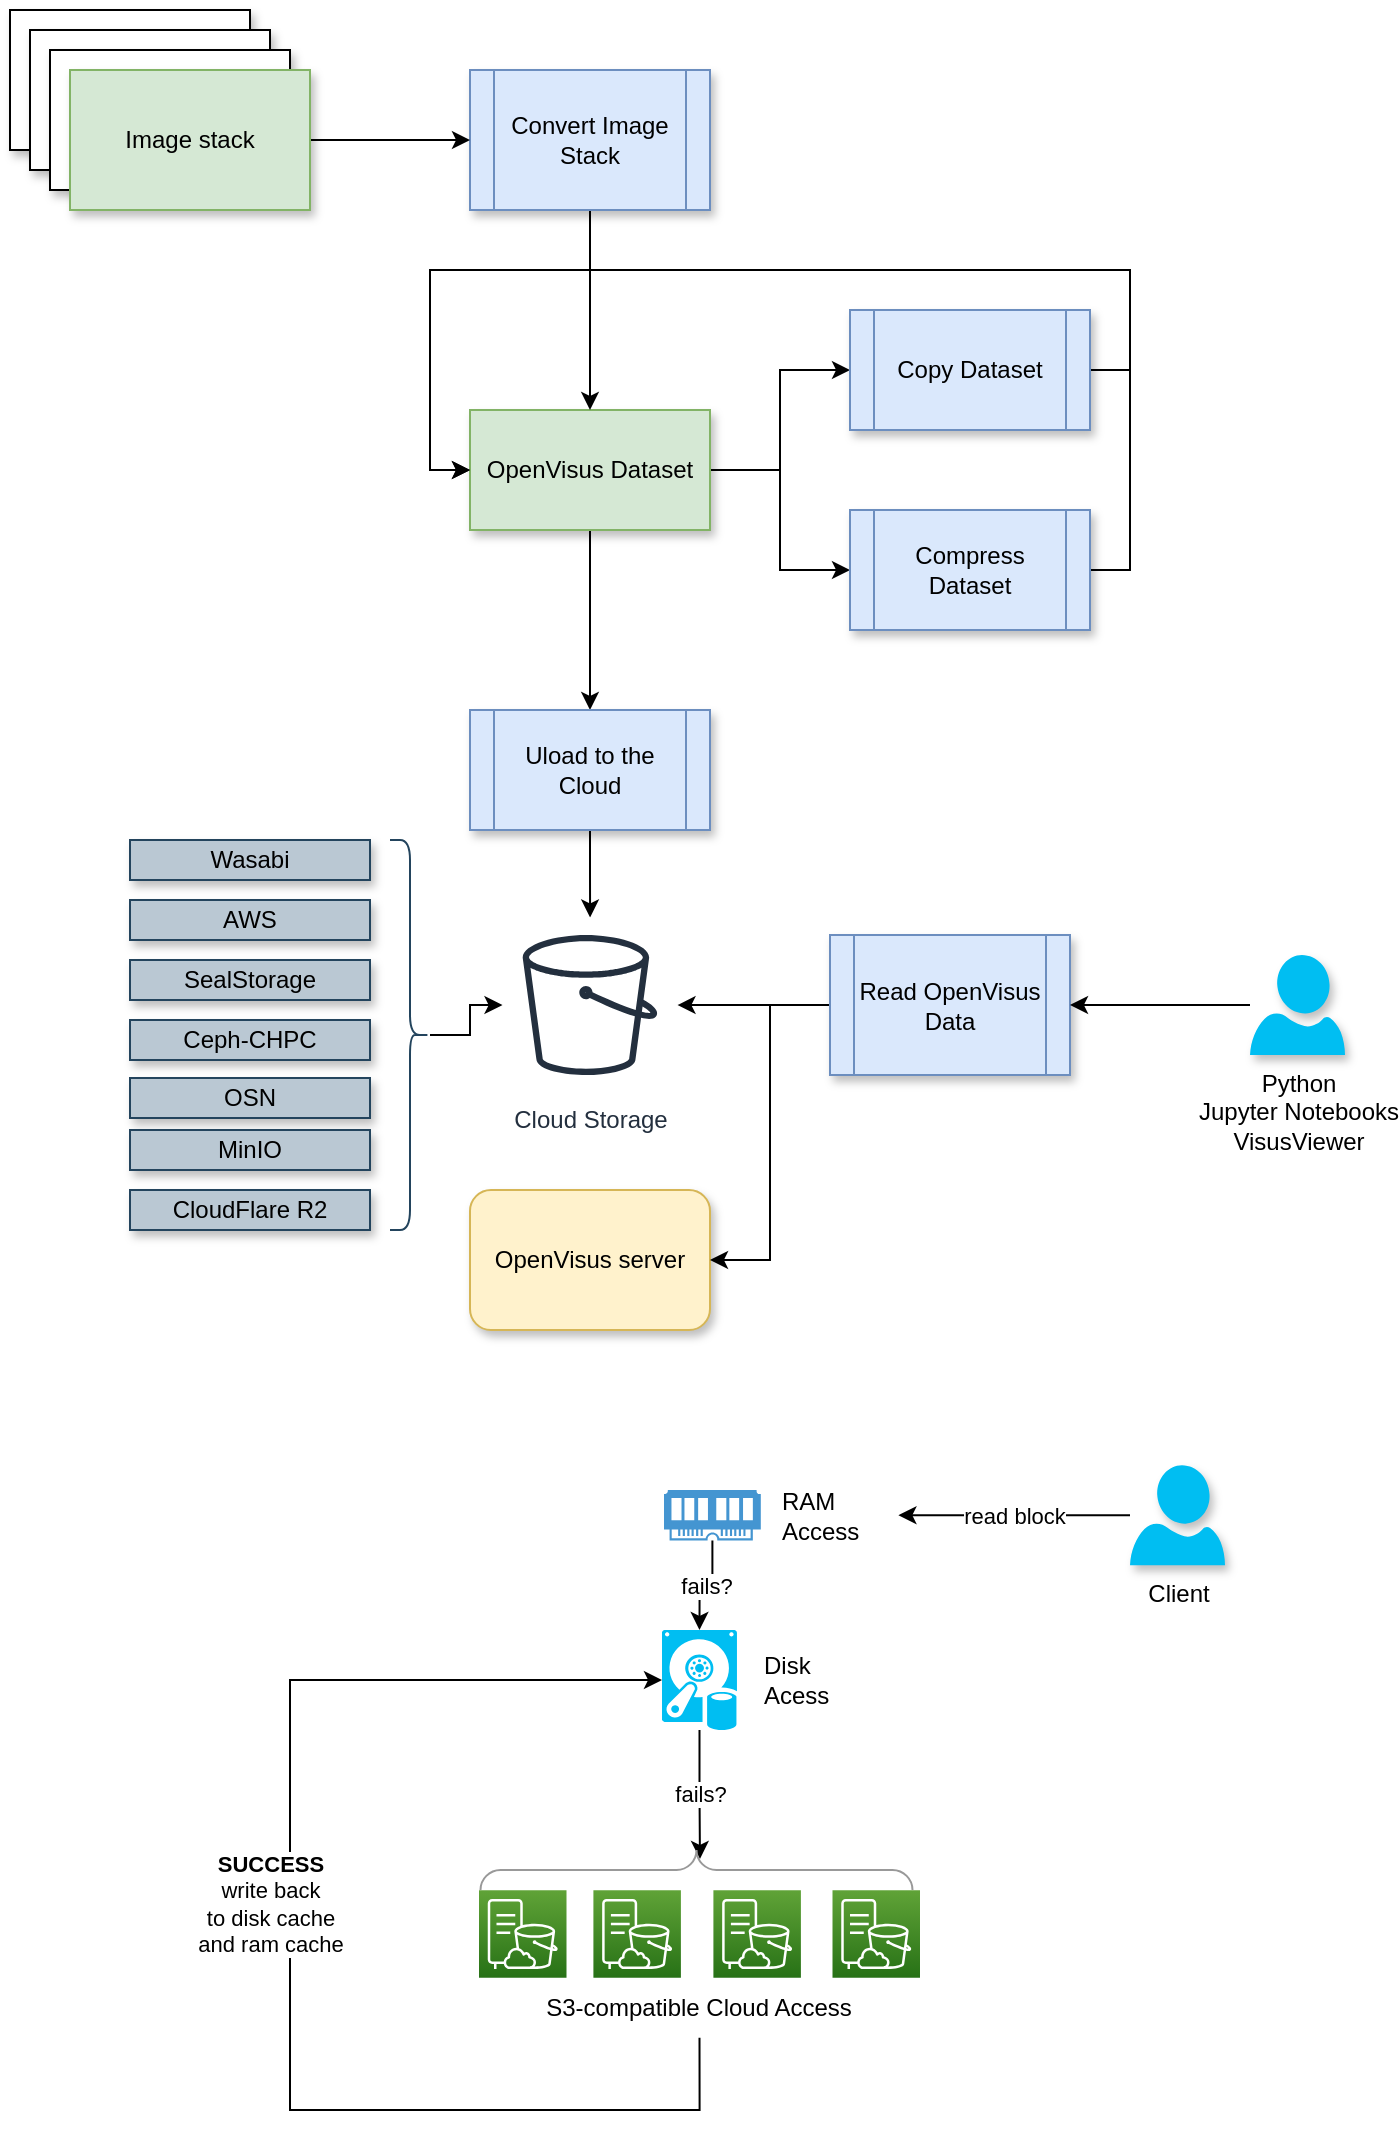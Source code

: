 <mxfile version="20.2.3" type="device"><diagram id="0JIthn8J01SLtCgRlbRt" name="Page-1"><mxGraphModel dx="1049" dy="843" grid="1" gridSize="10" guides="1" tooltips="1" connect="1" arrows="1" fold="1" page="1" pageScale="1" pageWidth="850" pageHeight="1100" math="0" shadow="0"><root><mxCell id="0"/><mxCell id="1" parent="0"/><mxCell id="6HhECbit2GfQq6PjedMG-1" value="Image stack" style="rounded=0;whiteSpace=wrap;html=1;shadow=1;fontStyle=0" parent="1" vertex="1"><mxGeometry x="50" y="190" width="120" height="70" as="geometry"/></mxCell><mxCell id="6HhECbit2GfQq6PjedMG-10" style="edgeStyle=orthogonalEdgeStyle;rounded=0;orthogonalLoop=1;jettySize=auto;html=1;entryX=0;entryY=0.5;entryDx=0;entryDy=0;fontStyle=0" parent="1" source="6HhECbit2GfQq6PjedMG-2" target="6HhECbit2GfQq6PjedMG-9" edge="1"><mxGeometry relative="1" as="geometry"/></mxCell><mxCell id="6HhECbit2GfQq6PjedMG-13" style="edgeStyle=orthogonalEdgeStyle;rounded=0;orthogonalLoop=1;jettySize=auto;html=1;entryX=0;entryY=0.5;entryDx=0;entryDy=0;fontStyle=0" parent="1" source="6HhECbit2GfQq6PjedMG-2" target="6HhECbit2GfQq6PjedMG-12" edge="1"><mxGeometry relative="1" as="geometry"/></mxCell><mxCell id="6HhECbit2GfQq6PjedMG-17" style="edgeStyle=orthogonalEdgeStyle;rounded=0;orthogonalLoop=1;jettySize=auto;html=1;entryX=0.5;entryY=0;entryDx=0;entryDy=0;fontStyle=0" parent="1" source="6HhECbit2GfQq6PjedMG-2" target="6HhECbit2GfQq6PjedMG-15" edge="1"><mxGeometry relative="1" as="geometry"/></mxCell><mxCell id="6HhECbit2GfQq6PjedMG-2" value="OpenVisus Dataset" style="rounded=0;whiteSpace=wrap;html=1;shadow=1;fillColor=#d5e8d4;strokeColor=#82b366;fontStyle=0" parent="1" vertex="1"><mxGeometry x="280" y="390" width="120" height="60" as="geometry"/></mxCell><mxCell id="6HhECbit2GfQq6PjedMG-8" style="edgeStyle=orthogonalEdgeStyle;rounded=0;orthogonalLoop=1;jettySize=auto;html=1;entryX=0.5;entryY=0;entryDx=0;entryDy=0;fontStyle=0" parent="1" source="6HhECbit2GfQq6PjedMG-6" target="6HhECbit2GfQq6PjedMG-2" edge="1"><mxGeometry relative="1" as="geometry"/></mxCell><mxCell id="6HhECbit2GfQq6PjedMG-6" value="Convert Image Stack" style="shape=process;whiteSpace=wrap;html=1;backgroundOutline=1;shadow=1;fillColor=#dae8fc;strokeColor=#6c8ebf;fontStyle=0" parent="1" vertex="1"><mxGeometry x="280" y="220" width="120" height="70" as="geometry"/></mxCell><mxCell id="6HhECbit2GfQq6PjedMG-11" style="edgeStyle=orthogonalEdgeStyle;rounded=0;orthogonalLoop=1;jettySize=auto;html=1;entryX=0;entryY=0.5;entryDx=0;entryDy=0;exitX=1;exitY=0.5;exitDx=0;exitDy=0;fontStyle=0" parent="1" source="6HhECbit2GfQq6PjedMG-9" target="6HhECbit2GfQq6PjedMG-2" edge="1"><mxGeometry relative="1" as="geometry"><Array as="points"><mxPoint x="610" y="370"/><mxPoint x="610" y="320"/><mxPoint x="260" y="320"/><mxPoint x="260" y="420"/></Array></mxGeometry></mxCell><mxCell id="6HhECbit2GfQq6PjedMG-9" value="Copy Dataset" style="shape=process;whiteSpace=wrap;html=1;backgroundOutline=1;shadow=1;fillColor=#dae8fc;strokeColor=#6c8ebf;fontStyle=0" parent="1" vertex="1"><mxGeometry x="470" y="340" width="120" height="60" as="geometry"/></mxCell><mxCell id="6HhECbit2GfQq6PjedMG-14" style="edgeStyle=orthogonalEdgeStyle;rounded=0;orthogonalLoop=1;jettySize=auto;html=1;entryX=0;entryY=0.5;entryDx=0;entryDy=0;exitX=1;exitY=0.5;exitDx=0;exitDy=0;fontStyle=0" parent="1" source="6HhECbit2GfQq6PjedMG-12" target="6HhECbit2GfQq6PjedMG-2" edge="1"><mxGeometry relative="1" as="geometry"><Array as="points"><mxPoint x="610" y="470"/><mxPoint x="610" y="320"/><mxPoint x="260" y="320"/><mxPoint x="260" y="420"/></Array></mxGeometry></mxCell><mxCell id="6HhECbit2GfQq6PjedMG-12" value="Compress Dataset" style="shape=process;whiteSpace=wrap;html=1;backgroundOutline=1;shadow=1;fillColor=#dae8fc;strokeColor=#6c8ebf;fontStyle=0" parent="1" vertex="1"><mxGeometry x="470" y="440" width="120" height="60" as="geometry"/></mxCell><mxCell id="6HhECbit2GfQq6PjedMG-19" style="edgeStyle=orthogonalEdgeStyle;rounded=0;orthogonalLoop=1;jettySize=auto;html=1;fontStyle=0" parent="1" source="6HhECbit2GfQq6PjedMG-15" target="6HhECbit2GfQq6PjedMG-18" edge="1"><mxGeometry relative="1" as="geometry"/></mxCell><mxCell id="6HhECbit2GfQq6PjedMG-15" value="Uload to the Cloud" style="shape=process;whiteSpace=wrap;html=1;backgroundOutline=1;shadow=1;fillColor=#dae8fc;strokeColor=#6c8ebf;fontStyle=0" parent="1" vertex="1"><mxGeometry x="280" y="540" width="120" height="60" as="geometry"/></mxCell><mxCell id="6HhECbit2GfQq6PjedMG-18" value="Cloud Storage" style="sketch=0;outlineConnect=0;fontColor=#232F3E;gradientColor=none;strokeColor=#232F3E;fillColor=#ffffff;dashed=0;verticalLabelPosition=bottom;verticalAlign=top;align=center;html=1;fontSize=12;fontStyle=0;aspect=fixed;shape=mxgraph.aws4.resourceIcon;resIcon=mxgraph.aws4.bucket;shadow=0;" parent="1" vertex="1"><mxGeometry x="296.25" y="643.75" width="87.5" height="87.5" as="geometry"/></mxCell><mxCell id="6HhECbit2GfQq6PjedMG-20" value="Image stack" style="rounded=0;whiteSpace=wrap;html=1;shadow=1;fontStyle=0" parent="1" vertex="1"><mxGeometry x="60" y="200" width="120" height="70" as="geometry"/></mxCell><mxCell id="6HhECbit2GfQq6PjedMG-21" value="OpenVisus server" style="rounded=1;whiteSpace=wrap;html=1;shadow=1;fillColor=#fff2cc;strokeColor=#d6b656;fontStyle=0" parent="1" vertex="1"><mxGeometry x="280" y="780" width="120" height="70" as="geometry"/></mxCell><mxCell id="6HhECbit2GfQq6PjedMG-26" style="edgeStyle=orthogonalEdgeStyle;rounded=0;orthogonalLoop=1;jettySize=auto;html=1;fontStyle=0" parent="1" source="6HhECbit2GfQq6PjedMG-25" target="6HhECbit2GfQq6PjedMG-18" edge="1"><mxGeometry relative="1" as="geometry"/></mxCell><mxCell id="6HhECbit2GfQq6PjedMG-27" style="edgeStyle=orthogonalEdgeStyle;rounded=0;orthogonalLoop=1;jettySize=auto;html=1;entryX=1;entryY=0.5;entryDx=0;entryDy=0;fontStyle=0" parent="1" source="6HhECbit2GfQq6PjedMG-25" target="6HhECbit2GfQq6PjedMG-21" edge="1"><mxGeometry relative="1" as="geometry"/></mxCell><mxCell id="6HhECbit2GfQq6PjedMG-25" value="Read OpenVisus Data" style="shape=process;whiteSpace=wrap;html=1;backgroundOutline=1;shadow=1;fillColor=#dae8fc;strokeColor=#6c8ebf;fontStyle=0" parent="1" vertex="1"><mxGeometry x="460" y="652.5" width="120" height="70" as="geometry"/></mxCell><mxCell id="6HhECbit2GfQq6PjedMG-33" style="edgeStyle=orthogonalEdgeStyle;rounded=0;orthogonalLoop=1;jettySize=auto;html=1;entryX=0;entryY=0.5;entryDx=0;entryDy=0;exitX=1;exitY=0.5;exitDx=0;exitDy=0;fontStyle=0" parent="1" source="6HhECbit2GfQq6PjedMG-32" target="6HhECbit2GfQq6PjedMG-6" edge="1"><mxGeometry relative="1" as="geometry"/></mxCell><mxCell id="6HhECbit2GfQq6PjedMG-31" value="Image stack" style="rounded=0;whiteSpace=wrap;html=1;shadow=1;fontStyle=0" parent="1" vertex="1"><mxGeometry x="70" y="210" width="120" height="70" as="geometry"/></mxCell><mxCell id="6HhECbit2GfQq6PjedMG-32" value="Image stack" style="rounded=0;whiteSpace=wrap;html=1;shadow=1;fillColor=#d5e8d4;strokeColor=#82b366;fontStyle=0" parent="1" vertex="1"><mxGeometry x="80" y="220" width="120" height="70" as="geometry"/></mxCell><mxCell id="6HhECbit2GfQq6PjedMG-39" style="edgeStyle=orthogonalEdgeStyle;rounded=0;orthogonalLoop=1;jettySize=auto;html=1;entryX=1;entryY=0.5;entryDx=0;entryDy=0;fontStyle=0" parent="1" source="6HhECbit2GfQq6PjedMG-37" target="6HhECbit2GfQq6PjedMG-25" edge="1"><mxGeometry relative="1" as="geometry"/></mxCell><mxCell id="6HhECbit2GfQq6PjedMG-37" value="Python&lt;br&gt;Jupyter Notebooks&lt;br&gt;VisusViewer" style="verticalLabelPosition=bottom;html=1;verticalAlign=top;align=center;strokeColor=none;fillColor=#00BEF2;shape=mxgraph.azure.user;shadow=1;fontStyle=0" parent="1" vertex="1"><mxGeometry x="670" y="662.5" width="47.5" height="50" as="geometry"/></mxCell><mxCell id="TS244hPnD00leVRMf_4O-1" value="Wasabi" style="rounded=0;whiteSpace=wrap;html=1;fillColor=#bac8d3;strokeColor=#23445d;shadow=1;" parent="1" vertex="1"><mxGeometry x="110" y="605" width="120" height="20" as="geometry"/></mxCell><mxCell id="TS244hPnD00leVRMf_4O-2" value="AWS" style="rounded=0;whiteSpace=wrap;html=1;fillColor=#bac8d3;strokeColor=#23445d;shadow=1;" parent="1" vertex="1"><mxGeometry x="110" y="635" width="120" height="20" as="geometry"/></mxCell><mxCell id="TS244hPnD00leVRMf_4O-3" value="SealStorage" style="rounded=0;whiteSpace=wrap;html=1;fillColor=#bac8d3;strokeColor=#23445d;shadow=1;" parent="1" vertex="1"><mxGeometry x="110" y="665" width="120" height="20" as="geometry"/></mxCell><mxCell id="TS244hPnD00leVRMf_4O-4" value="Ceph-CHPC" style="rounded=0;whiteSpace=wrap;html=1;fillColor=#bac8d3;strokeColor=#23445d;shadow=1;" parent="1" vertex="1"><mxGeometry x="110" y="695" width="120" height="20" as="geometry"/></mxCell><mxCell id="TS244hPnD00leVRMf_4O-5" value="OSN" style="rounded=0;whiteSpace=wrap;html=1;fillColor=#bac8d3;strokeColor=#23445d;shadow=1;" parent="1" vertex="1"><mxGeometry x="110" y="724" width="120" height="20" as="geometry"/></mxCell><mxCell id="TS244hPnD00leVRMf_4O-7" value="MinIO" style="rounded=0;whiteSpace=wrap;html=1;fillColor=#bac8d3;strokeColor=#23445d;shadow=1;" parent="1" vertex="1"><mxGeometry x="110" y="750" width="120" height="20" as="geometry"/></mxCell><mxCell id="TS244hPnD00leVRMf_4O-11" style="edgeStyle=orthogonalEdgeStyle;rounded=0;orthogonalLoop=1;jettySize=auto;html=1;" parent="1" source="TS244hPnD00leVRMf_4O-10" target="6HhECbit2GfQq6PjedMG-18" edge="1"><mxGeometry relative="1" as="geometry"/></mxCell><mxCell id="TS244hPnD00leVRMf_4O-10" value="" style="shape=curlyBracket;whiteSpace=wrap;html=1;rounded=1;flipH=1;fillColor=#bac8d3;strokeColor=#23445d;" parent="1" vertex="1"><mxGeometry x="240" y="605" width="20" height="195" as="geometry"/></mxCell><mxCell id="s9lXoAa2pt84-g5Ai3nA-12" value="fails?" style="edgeStyle=orthogonalEdgeStyle;rounded=0;orthogonalLoop=1;jettySize=auto;html=1;entryX=0.5;entryY=0;entryDx=0;entryDy=0;entryPerimeter=0;" parent="1" source="s9lXoAa2pt84-g5Ai3nA-1" target="s9lXoAa2pt84-g5Ai3nA-9" edge="1"><mxGeometry relative="1" as="geometry"/></mxCell><mxCell id="s9lXoAa2pt84-g5Ai3nA-1" value="" style="pointerEvents=1;shadow=0;dashed=0;html=1;strokeColor=none;fillColor=#4495D1;labelPosition=center;verticalLabelPosition=bottom;verticalAlign=top;align=center;outlineConnect=0;shape=mxgraph.veeam.ram;" parent="1" vertex="1"><mxGeometry x="377" y="930" width="48.4" height="25.2" as="geometry"/></mxCell><mxCell id="s9lXoAa2pt84-g5Ai3nA-11" value="read block" style="edgeStyle=orthogonalEdgeStyle;rounded=0;orthogonalLoop=1;jettySize=auto;html=1;" parent="1" source="s9lXoAa2pt84-g5Ai3nA-2" target="s9lXoAa2pt84-g5Ai3nA-29" edge="1"><mxGeometry relative="1" as="geometry"><mxPoint x="520" y="942.6" as="targetPoint"/></mxGeometry></mxCell><mxCell id="s9lXoAa2pt84-g5Ai3nA-2" value="Client&lt;br&gt;" style="verticalLabelPosition=bottom;html=1;verticalAlign=top;align=center;strokeColor=none;fillColor=#00BEF2;shape=mxgraph.azure.user;shadow=1;fontStyle=0" parent="1" vertex="1"><mxGeometry x="610" y="917.6" width="47.5" height="50" as="geometry"/></mxCell><mxCell id="vVAcxAZUKsfSu-ACFhBa-6" value="fails?" style="edgeStyle=orthogonalEdgeStyle;rounded=0;orthogonalLoop=1;jettySize=auto;html=1;entryX=0.508;entryY=0.224;entryDx=0;entryDy=0;entryPerimeter=0;" edge="1" parent="1" source="s9lXoAa2pt84-g5Ai3nA-9" target="vVAcxAZUKsfSu-ACFhBa-4"><mxGeometry relative="1" as="geometry"/></mxCell><mxCell id="s9lXoAa2pt84-g5Ai3nA-9" value="" style="verticalLabelPosition=bottom;html=1;verticalAlign=top;align=center;strokeColor=none;fillColor=#00BEF2;shape=mxgraph.azure.vhd_data_disk;pointerEvents=1;" parent="1" vertex="1"><mxGeometry x="376" y="1000" width="37.5" height="50" as="geometry"/></mxCell><mxCell id="s9lXoAa2pt84-g5Ai3nA-13" value="" style="sketch=0;points=[[0,0,0],[0.25,0,0],[0.5,0,0],[0.75,0,0],[1,0,0],[0,1,0],[0.25,1,0],[0.5,1,0],[0.75,1,0],[1,1,0],[0,0.25,0],[0,0.5,0],[0,0.75,0],[1,0.25,0],[1,0.5,0],[1,0.75,0]];outlineConnect=0;fontColor=#232F3E;gradientColor=#60A337;gradientDirection=north;fillColor=#277116;strokeColor=#ffffff;dashed=0;verticalLabelPosition=bottom;verticalAlign=top;align=center;html=1;fontSize=12;fontStyle=0;aspect=fixed;shape=mxgraph.aws4.resourceIcon;resIcon=mxgraph.aws4.s3_on_outposts_storage;direction=south;rotation=-90;" parent="1" vertex="1"><mxGeometry x="284.5" y="1130.13" width="43.75" height="43.75" as="geometry"/></mxCell><mxCell id="s9lXoAa2pt84-g5Ai3nA-21" value="&lt;span style=&quot;font-weight: normal;&quot;&gt;S3-compatible Cloud Access&lt;br&gt;&lt;/span&gt;" style="text;html=1;strokeColor=none;fillColor=none;align=center;verticalAlign=middle;whiteSpace=wrap;rounded=0;fontStyle=1" parent="1" vertex="1"><mxGeometry x="237.25" y="1173.88" width="315" height="30" as="geometry"/></mxCell><mxCell id="s9lXoAa2pt84-g5Ai3nA-22" value="CloudFlare R2" style="rounded=0;whiteSpace=wrap;html=1;fillColor=#bac8d3;strokeColor=#23445d;shadow=1;" parent="1" vertex="1"><mxGeometry x="110" y="780" width="120" height="20" as="geometry"/></mxCell><mxCell id="s9lXoAa2pt84-g5Ai3nA-25" value="&lt;b&gt;SUCCESS&lt;/b&gt;&lt;br&gt;write back&lt;br&gt;to disk cache&lt;br&gt;and ram cache" style="edgeStyle=orthogonalEdgeStyle;rounded=0;orthogonalLoop=1;jettySize=auto;html=1;entryX=0;entryY=0.5;entryDx=0;entryDy=0;entryPerimeter=0;exitX=0.5;exitY=1;exitDx=0;exitDy=0;" parent="1" source="s9lXoAa2pt84-g5Ai3nA-21" target="s9lXoAa2pt84-g5Ai3nA-9" edge="1"><mxGeometry x="0.07" y="10" relative="1" as="geometry"><Array as="points"><mxPoint x="395" y="1240"/><mxPoint x="190" y="1240"/><mxPoint x="190" y="1025"/></Array><mxPoint as="offset"/><mxPoint x="394" y="1270" as="sourcePoint"/></mxGeometry></mxCell><mxCell id="s9lXoAa2pt84-g5Ai3nA-29" value="RAM Access" style="text;html=1;strokeColor=none;fillColor=none;align=left;verticalAlign=middle;whiteSpace=wrap;rounded=0;" parent="1" vertex="1"><mxGeometry x="434.2" y="927.6" width="60" height="30" as="geometry"/></mxCell><mxCell id="s9lXoAa2pt84-g5Ai3nA-30" value="Disk Acess" style="text;html=1;strokeColor=none;fillColor=none;align=left;verticalAlign=middle;whiteSpace=wrap;rounded=0;" parent="1" vertex="1"><mxGeometry x="425" y="1010" width="60" height="30" as="geometry"/></mxCell><mxCell id="vVAcxAZUKsfSu-ACFhBa-1" value="" style="sketch=0;points=[[0,0,0],[0.25,0,0],[0.5,0,0],[0.75,0,0],[1,0,0],[0,1,0],[0.25,1,0],[0.5,1,0],[0.75,1,0],[1,1,0],[0,0.25,0],[0,0.5,0],[0,0.75,0],[1,0.25,0],[1,0.5,0],[1,0.75,0]];outlineConnect=0;fontColor=#232F3E;gradientColor=#60A337;gradientDirection=north;fillColor=#277116;strokeColor=#ffffff;dashed=0;verticalLabelPosition=bottom;verticalAlign=top;align=center;html=1;fontSize=12;fontStyle=0;aspect=fixed;shape=mxgraph.aws4.resourceIcon;resIcon=mxgraph.aws4.s3_on_outposts_storage;direction=south;rotation=-90;" vertex="1" parent="1"><mxGeometry x="341.7" y="1130.13" width="43.75" height="43.75" as="geometry"/></mxCell><mxCell id="vVAcxAZUKsfSu-ACFhBa-2" value="" style="sketch=0;points=[[0,0,0],[0.25,0,0],[0.5,0,0],[0.75,0,0],[1,0,0],[0,1,0],[0.25,1,0],[0.5,1,0],[0.75,1,0],[1,1,0],[0,0.25,0],[0,0.5,0],[0,0.75,0],[1,0.25,0],[1,0.5,0],[1,0.75,0]];outlineConnect=0;fontColor=#232F3E;gradientColor=#60A337;gradientDirection=north;fillColor=#277116;strokeColor=#ffffff;dashed=0;verticalLabelPosition=bottom;verticalAlign=top;align=center;html=1;fontSize=12;fontStyle=0;aspect=fixed;shape=mxgraph.aws4.resourceIcon;resIcon=mxgraph.aws4.s3_on_outposts_storage;direction=south;rotation=-90;" vertex="1" parent="1"><mxGeometry x="401.7" y="1130.13" width="43.75" height="43.75" as="geometry"/></mxCell><mxCell id="vVAcxAZUKsfSu-ACFhBa-3" value="" style="sketch=0;points=[[0,0,0],[0.25,0,0],[0.5,0,0],[0.75,0,0],[1,0,0],[0,1,0],[0.25,1,0],[0.5,1,0],[0.75,1,0],[1,1,0],[0,0.25,0],[0,0.5,0],[0,0.75,0],[1,0.25,0],[1,0.5,0],[1,0.75,0]];outlineConnect=0;fontColor=#232F3E;gradientColor=#60A337;gradientDirection=north;fillColor=#277116;strokeColor=#ffffff;dashed=0;verticalLabelPosition=bottom;verticalAlign=top;align=center;html=1;fontSize=12;fontStyle=0;aspect=fixed;shape=mxgraph.aws4.resourceIcon;resIcon=mxgraph.aws4.s3_on_outposts_storage;direction=south;rotation=-90;" vertex="1" parent="1"><mxGeometry x="461.25" y="1130.13" width="43.75" height="43.75" as="geometry"/></mxCell><mxCell id="vVAcxAZUKsfSu-ACFhBa-4" value="" style="verticalLabelPosition=bottom;shadow=0;dashed=0;align=center;html=1;verticalAlign=top;strokeWidth=1;shape=mxgraph.mockup.markup.curlyBrace;strokeColor=#999999;" vertex="1" parent="1"><mxGeometry x="285.25" y="1110" width="216" height="20" as="geometry"/></mxCell></root></mxGraphModel></diagram></mxfile>